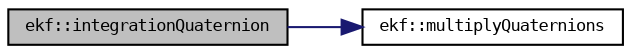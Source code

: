 digraph "ekf::integrationQuaternion"
{
 // LATEX_PDF_SIZE
  bgcolor="transparent";
  edge [fontname="DejaVuSansMono",fontsize="8",labelfontname="DejaVuSansMono",labelfontsize="8"];
  node [fontname="DejaVuSansMono",fontsize="8",shape=record];
  rankdir="LR";
  Node1 [label="ekf::integrationQuaternion",height=0.2,width=0.4,color="black", fillcolor="grey75", style="filled", fontcolor="black",tooltip=" "];
  Node1 -> Node2 [color="midnightblue",fontsize="8",style="solid",fontname="DejaVuSansMono"];
  Node2 [label="ekf::multiplyQuaternions",height=0.2,width=0.4,color="black",URL="$namespaceekf.html#a0ae7d9ae45fba00d81bfe71ad73d7fee",tooltip="Produto de quaternions aplicado."];
}
